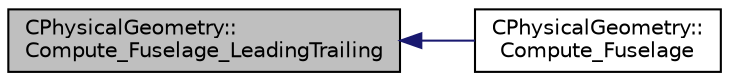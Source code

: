 digraph "CPhysicalGeometry::Compute_Fuselage_LeadingTrailing"
{
  edge [fontname="Helvetica",fontsize="10",labelfontname="Helvetica",labelfontsize="10"];
  node [fontname="Helvetica",fontsize="10",shape=record];
  rankdir="LR";
  Node232 [label="CPhysicalGeometry::\lCompute_Fuselage_LeadingTrailing",height=0.2,width=0.4,color="black", fillcolor="grey75", style="filled", fontcolor="black"];
  Node232 -> Node233 [dir="back",color="midnightblue",fontsize="10",style="solid",fontname="Helvetica"];
  Node233 [label="CPhysicalGeometry::\lCompute_Fuselage",height=0.2,width=0.4,color="black", fillcolor="white", style="filled",URL="$class_c_physical_geometry.html#a60e9112fc5d6140fab333099c45142a7",tooltip="Evaluate geometrical parameters of a wing. "];
}
